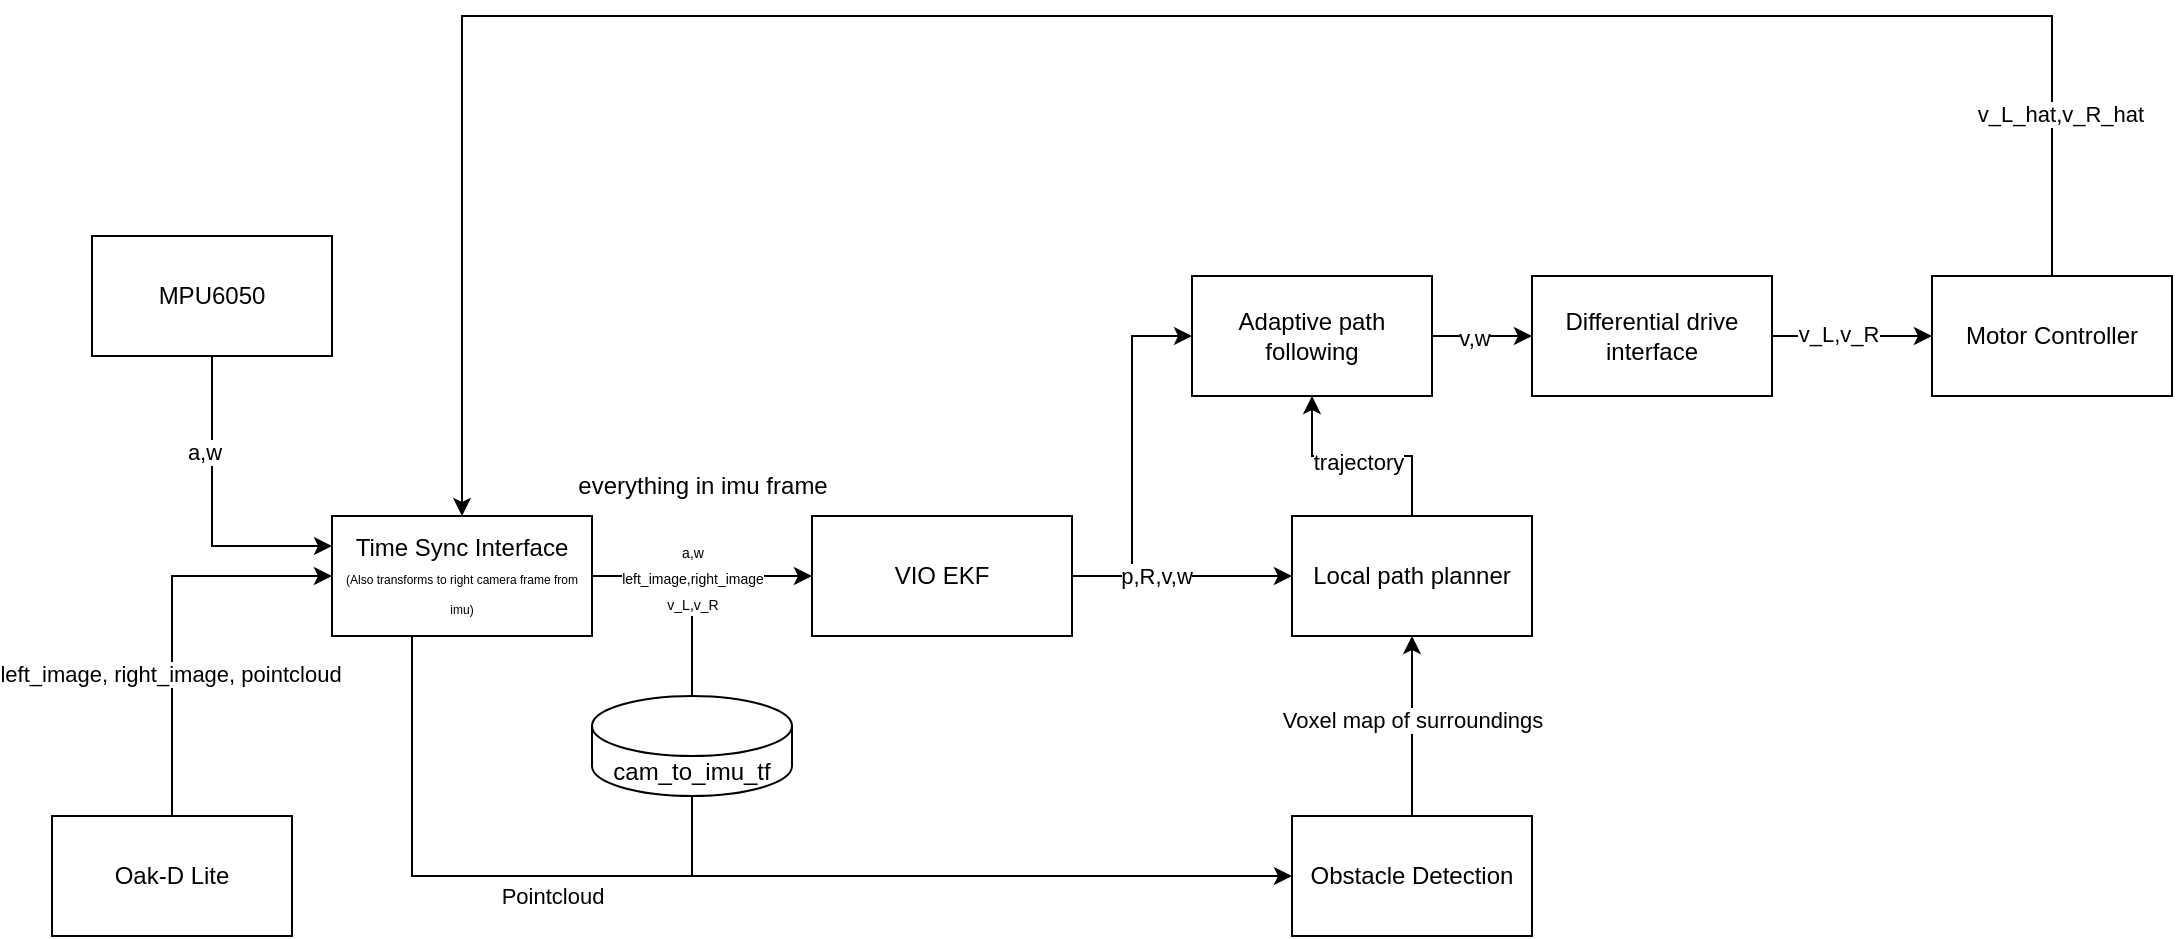 <mxfile version="28.0.4">
  <diagram name="Page-1" id="UGtGPEmLpTKZ-8MmzNQY">
    <mxGraphModel dx="227" dy="1414" grid="1" gridSize="10" guides="1" tooltips="1" connect="1" arrows="1" fold="1" page="1" pageScale="1" pageWidth="850" pageHeight="1100" math="0" shadow="0">
      <root>
        <mxCell id="0" />
        <mxCell id="1" parent="0" />
        <mxCell id="_ltqTdvM7BBoccv6LRy0-25" style="edgeStyle=orthogonalEdgeStyle;rounded=0;orthogonalLoop=1;jettySize=auto;html=1;entryX=0;entryY=0.5;entryDx=0;entryDy=0;" parent="1" source="_ltqTdvM7BBoccv6LRy0-4" target="_ltqTdvM7BBoccv6LRy0-7" edge="1">
          <mxGeometry relative="1" as="geometry" />
        </mxCell>
        <mxCell id="_ltqTdvM7BBoccv6LRy0-9" style="edgeStyle=orthogonalEdgeStyle;rounded=0;orthogonalLoop=1;jettySize=auto;html=1;entryX=0;entryY=0.25;entryDx=0;entryDy=0;exitX=0.5;exitY=1;exitDx=0;exitDy=0;" parent="1" source="_ltqTdvM7BBoccv6LRy0-1" target="_ltqTdvM7BBoccv6LRy0-38" edge="1">
          <mxGeometry relative="1" as="geometry">
            <mxPoint x="10" y="60.0" as="sourcePoint" />
            <mxPoint x="70.0" y="155.0" as="targetPoint" />
          </mxGeometry>
        </mxCell>
        <mxCell id="_ltqTdvM7BBoccv6LRy0-11" value="a,w" style="edgeLabel;html=1;align=center;verticalAlign=middle;resizable=0;points=[];" parent="_ltqTdvM7BBoccv6LRy0-9" vertex="1" connectable="0">
          <mxGeometry x="-0.382" y="-4" relative="1" as="geometry">
            <mxPoint as="offset" />
          </mxGeometry>
        </mxCell>
        <mxCell id="_ltqTdvM7BBoccv6LRy0-1" value="MPU6050" style="rounded=0;whiteSpace=wrap;html=1;" parent="1" vertex="1">
          <mxGeometry x="100" y="40" width="120" height="60" as="geometry" />
        </mxCell>
        <mxCell id="_ltqTdvM7BBoccv6LRy0-10" style="edgeStyle=orthogonalEdgeStyle;rounded=0;orthogonalLoop=1;jettySize=auto;html=1;entryX=0;entryY=0.5;entryDx=0;entryDy=0;exitX=0.5;exitY=0;exitDx=0;exitDy=0;" parent="1" source="_ltqTdvM7BBoccv6LRy0-2" target="_ltqTdvM7BBoccv6LRy0-38" edge="1">
          <mxGeometry relative="1" as="geometry">
            <mxPoint x="90" y="330" as="sourcePoint" />
            <mxPoint x="150.0" y="220.0" as="targetPoint" />
          </mxGeometry>
        </mxCell>
        <mxCell id="_ltqTdvM7BBoccv6LRy0-12" value="left_image, right_image, pointcloud" style="edgeLabel;html=1;align=center;verticalAlign=middle;resizable=0;points=[];" parent="_ltqTdvM7BBoccv6LRy0-10" vertex="1" connectable="0">
          <mxGeometry x="-0.289" y="1" relative="1" as="geometry">
            <mxPoint as="offset" />
          </mxGeometry>
        </mxCell>
        <mxCell id="_ltqTdvM7BBoccv6LRy0-16" style="edgeStyle=orthogonalEdgeStyle;rounded=0;orthogonalLoop=1;jettySize=auto;html=1;entryX=0;entryY=0.5;entryDx=0;entryDy=0;exitX=0.5;exitY=1;exitDx=0;exitDy=0;exitPerimeter=0;" parent="1" source="_ltqTdvM7BBoccv6LRy0-13" target="_ltqTdvM7BBoccv6LRy0-5" edge="1">
          <mxGeometry relative="1" as="geometry" />
        </mxCell>
        <mxCell id="_ltqTdvM7BBoccv6LRy0-17" value="Pointcloud" style="edgeLabel;html=1;align=center;verticalAlign=middle;resizable=0;points=[];" parent="_ltqTdvM7BBoccv6LRy0-16" vertex="1" connectable="0">
          <mxGeometry x="-0.211" y="-3" relative="1" as="geometry">
            <mxPoint x="-164" y="7" as="offset" />
          </mxGeometry>
        </mxCell>
        <mxCell id="_ltqTdvM7BBoccv6LRy0-2" value="Oak-D Lite" style="rounded=0;whiteSpace=wrap;html=1;" parent="1" vertex="1">
          <mxGeometry x="80" y="330" width="120" height="60" as="geometry" />
        </mxCell>
        <mxCell id="_ltqTdvM7BBoccv6LRy0-34" style="edgeStyle=orthogonalEdgeStyle;rounded=0;orthogonalLoop=1;jettySize=auto;html=1;entryX=0.5;entryY=0;entryDx=0;entryDy=0;exitX=0.5;exitY=0;exitDx=0;exitDy=0;" parent="1" source="_ltqTdvM7BBoccv6LRy0-3" target="_ltqTdvM7BBoccv6LRy0-38" edge="1">
          <mxGeometry relative="1" as="geometry">
            <mxPoint x="260" y="140" as="targetPoint" />
            <mxPoint x="1080" y="50" as="sourcePoint" />
            <Array as="points">
              <mxPoint x="1080" y="-70" />
              <mxPoint x="285" y="-70" />
            </Array>
          </mxGeometry>
        </mxCell>
        <mxCell id="_ltqTdvM7BBoccv6LRy0-37" value="v_L_hat,v_R_hat" style="edgeLabel;html=1;align=center;verticalAlign=middle;resizable=0;points=[];" parent="_ltqTdvM7BBoccv6LRy0-34" vertex="1" connectable="0">
          <mxGeometry x="-0.861" y="-4" relative="1" as="geometry">
            <mxPoint as="offset" />
          </mxGeometry>
        </mxCell>
        <mxCell id="_ltqTdvM7BBoccv6LRy0-3" value="Motor Controller" style="rounded=0;whiteSpace=wrap;html=1;" parent="1" vertex="1">
          <mxGeometry x="1020" y="60" width="120" height="60" as="geometry" />
        </mxCell>
        <mxCell id="_ltqTdvM7BBoccv6LRy0-22" style="edgeStyle=orthogonalEdgeStyle;rounded=0;orthogonalLoop=1;jettySize=auto;html=1;" parent="1" source="_ltqTdvM7BBoccv6LRy0-4" target="_ltqTdvM7BBoccv6LRy0-6" edge="1">
          <mxGeometry relative="1" as="geometry" />
        </mxCell>
        <mxCell id="_ltqTdvM7BBoccv6LRy0-23" value="p,R,v,w" style="edgeLabel;html=1;align=center;verticalAlign=middle;resizable=0;points=[];" parent="_ltqTdvM7BBoccv6LRy0-22" vertex="1" connectable="0">
          <mxGeometry x="-0.383" y="-1" relative="1" as="geometry">
            <mxPoint x="8" y="-1" as="offset" />
          </mxGeometry>
        </mxCell>
        <mxCell id="_ltqTdvM7BBoccv6LRy0-4" value="VI&lt;span style=&quot;background-color: transparent; color: light-dark(rgb(0, 0, 0), rgb(255, 255, 255));&quot;&gt;O EKF&lt;/span&gt;" style="rounded=0;whiteSpace=wrap;html=1;" parent="1" vertex="1">
          <mxGeometry x="460" y="180" width="130" height="60" as="geometry" />
        </mxCell>
        <mxCell id="_ltqTdvM7BBoccv6LRy0-18" style="edgeStyle=orthogonalEdgeStyle;rounded=0;orthogonalLoop=1;jettySize=auto;html=1;entryX=0.5;entryY=1;entryDx=0;entryDy=0;" parent="1" source="_ltqTdvM7BBoccv6LRy0-5" target="_ltqTdvM7BBoccv6LRy0-6" edge="1">
          <mxGeometry relative="1" as="geometry" />
        </mxCell>
        <mxCell id="_ltqTdvM7BBoccv6LRy0-20" value="Voxel map of surroundings" style="edgeLabel;html=1;align=center;verticalAlign=middle;resizable=0;points=[];" parent="_ltqTdvM7BBoccv6LRy0-18" vertex="1" connectable="0">
          <mxGeometry x="0.064" relative="1" as="geometry">
            <mxPoint as="offset" />
          </mxGeometry>
        </mxCell>
        <mxCell id="_ltqTdvM7BBoccv6LRy0-5" value="Obstacle Detection" style="rounded=0;whiteSpace=wrap;html=1;" parent="1" vertex="1">
          <mxGeometry x="700" y="330" width="120" height="60" as="geometry" />
        </mxCell>
        <mxCell id="_ltqTdvM7BBoccv6LRy0-26" style="edgeStyle=orthogonalEdgeStyle;rounded=0;orthogonalLoop=1;jettySize=auto;html=1;entryX=0.5;entryY=1;entryDx=0;entryDy=0;" parent="1" source="_ltqTdvM7BBoccv6LRy0-6" target="_ltqTdvM7BBoccv6LRy0-7" edge="1">
          <mxGeometry relative="1" as="geometry" />
        </mxCell>
        <mxCell id="_ltqTdvM7BBoccv6LRy0-27" value="trajectory" style="edgeLabel;html=1;align=center;verticalAlign=middle;resizable=0;points=[];" parent="_ltqTdvM7BBoccv6LRy0-26" vertex="1" connectable="0">
          <mxGeometry x="0.038" y="3" relative="1" as="geometry">
            <mxPoint as="offset" />
          </mxGeometry>
        </mxCell>
        <mxCell id="_ltqTdvM7BBoccv6LRy0-6" value="Local path planner" style="rounded=0;whiteSpace=wrap;html=1;" parent="1" vertex="1">
          <mxGeometry x="700" y="180" width="120" height="60" as="geometry" />
        </mxCell>
        <mxCell id="_ltqTdvM7BBoccv6LRy0-28" style="edgeStyle=orthogonalEdgeStyle;rounded=0;orthogonalLoop=1;jettySize=auto;html=1;entryX=0;entryY=0.5;entryDx=0;entryDy=0;" parent="1" source="_ltqTdvM7BBoccv6LRy0-7" target="_ltqTdvM7BBoccv6LRy0-8" edge="1">
          <mxGeometry relative="1" as="geometry" />
        </mxCell>
        <mxCell id="_ltqTdvM7BBoccv6LRy0-29" value="v,w" style="edgeLabel;html=1;align=center;verticalAlign=middle;resizable=0;points=[];" parent="_ltqTdvM7BBoccv6LRy0-28" vertex="1" connectable="0">
          <mxGeometry x="-0.186" y="-1" relative="1" as="geometry">
            <mxPoint as="offset" />
          </mxGeometry>
        </mxCell>
        <mxCell id="_ltqTdvM7BBoccv6LRy0-7" value="Adaptive path following" style="rounded=0;whiteSpace=wrap;html=1;" parent="1" vertex="1">
          <mxGeometry x="650" y="60" width="120" height="60" as="geometry" />
        </mxCell>
        <mxCell id="_ltqTdvM7BBoccv6LRy0-30" style="edgeStyle=orthogonalEdgeStyle;rounded=0;orthogonalLoop=1;jettySize=auto;html=1;entryX=0;entryY=0.5;entryDx=0;entryDy=0;" parent="1" source="_ltqTdvM7BBoccv6LRy0-8" target="_ltqTdvM7BBoccv6LRy0-3" edge="1">
          <mxGeometry relative="1" as="geometry" />
        </mxCell>
        <mxCell id="_ltqTdvM7BBoccv6LRy0-36" value="v_L,v_R" style="edgeLabel;html=1;align=center;verticalAlign=middle;resizable=0;points=[];" parent="_ltqTdvM7BBoccv6LRy0-30" vertex="1" connectable="0">
          <mxGeometry x="-0.192" y="1" relative="1" as="geometry">
            <mxPoint as="offset" />
          </mxGeometry>
        </mxCell>
        <mxCell id="_ltqTdvM7BBoccv6LRy0-8" value="Differential drive interface" style="rounded=0;whiteSpace=wrap;html=1;" parent="1" vertex="1">
          <mxGeometry x="820" y="60" width="120" height="60" as="geometry" />
        </mxCell>
        <mxCell id="T7ZtpdBIeFg9yl4TSnz2-2" value="" style="edgeStyle=orthogonalEdgeStyle;rounded=0;orthogonalLoop=1;jettySize=auto;html=1;endArrow=none;endFill=0;" edge="1" parent="1" source="_ltqTdvM7BBoccv6LRy0-13" target="_ltqTdvM7BBoccv6LRy0-43">
          <mxGeometry relative="1" as="geometry" />
        </mxCell>
        <mxCell id="_ltqTdvM7BBoccv6LRy0-13" value="cam_to_imu_tf" style="shape=cylinder3;whiteSpace=wrap;html=1;boundedLbl=1;backgroundOutline=1;size=15;" parent="1" vertex="1">
          <mxGeometry x="350" y="270" width="100" height="50" as="geometry" />
        </mxCell>
        <mxCell id="_ltqTdvM7BBoccv6LRy0-40" style="edgeStyle=orthogonalEdgeStyle;rounded=0;orthogonalLoop=1;jettySize=auto;html=1;entryX=0;entryY=0.5;entryDx=0;entryDy=0;" parent="1" source="_ltqTdvM7BBoccv6LRy0-43" target="_ltqTdvM7BBoccv6LRy0-4" edge="1">
          <mxGeometry relative="1" as="geometry" />
        </mxCell>
        <mxCell id="T7ZtpdBIeFg9yl4TSnz2-6" style="edgeStyle=orthogonalEdgeStyle;rounded=0;orthogonalLoop=1;jettySize=auto;html=1;endArrow=none;endFill=0;" edge="1" parent="1" source="_ltqTdvM7BBoccv6LRy0-38">
          <mxGeometry relative="1" as="geometry">
            <mxPoint x="400" y="360" as="targetPoint" />
            <Array as="points">
              <mxPoint x="260" y="360" />
            </Array>
          </mxGeometry>
        </mxCell>
        <mxCell id="_ltqTdvM7BBoccv6LRy0-38" value="Time Sync Interface&lt;div&gt;&lt;font style=&quot;font-size: 6px;&quot;&gt;(Also transforms to right camera frame from imu)&lt;/font&gt;&lt;/div&gt;" style="rounded=0;whiteSpace=wrap;html=1;" parent="1" vertex="1">
          <mxGeometry x="220" y="180" width="130" height="60" as="geometry" />
        </mxCell>
        <mxCell id="_ltqTdvM7BBoccv6LRy0-44" value="" style="edgeStyle=orthogonalEdgeStyle;rounded=0;orthogonalLoop=1;jettySize=auto;html=1;entryX=0;entryY=0.5;entryDx=0;entryDy=0;" parent="1" source="_ltqTdvM7BBoccv6LRy0-38" target="_ltqTdvM7BBoccv6LRy0-43" edge="1">
          <mxGeometry relative="1" as="geometry">
            <mxPoint x="350" y="210" as="sourcePoint" />
            <mxPoint x="450" y="210" as="targetPoint" />
          </mxGeometry>
        </mxCell>
        <mxCell id="_ltqTdvM7BBoccv6LRy0-43" value="&lt;font style=&quot;font-size: 7px;&quot;&gt;a,w&lt;/font&gt;&lt;div&gt;&lt;font style=&quot;font-size: 7px;&quot;&gt;left_image,right_image&lt;/font&gt;&lt;/div&gt;&lt;div&gt;&lt;font style=&quot;font-size: 7px;&quot;&gt;v_L,v_R&lt;/font&gt;&lt;/div&gt;" style="text;html=1;align=center;verticalAlign=middle;resizable=0;points=[];autosize=0;strokeColor=none;fillColor=none;fontFamily=Helvetica;fontSize=11;fontColor=default;labelBackgroundColor=default;" parent="1" vertex="1">
          <mxGeometry x="380" y="197" width="40" height="26" as="geometry" />
        </mxCell>
        <mxCell id="T7ZtpdBIeFg9yl4TSnz2-3" value="everything in imu frame" style="text;html=1;align=center;verticalAlign=middle;resizable=0;points=[];autosize=1;strokeColor=none;fillColor=none;" vertex="1" parent="1">
          <mxGeometry x="330" y="150" width="150" height="30" as="geometry" />
        </mxCell>
      </root>
    </mxGraphModel>
  </diagram>
</mxfile>
